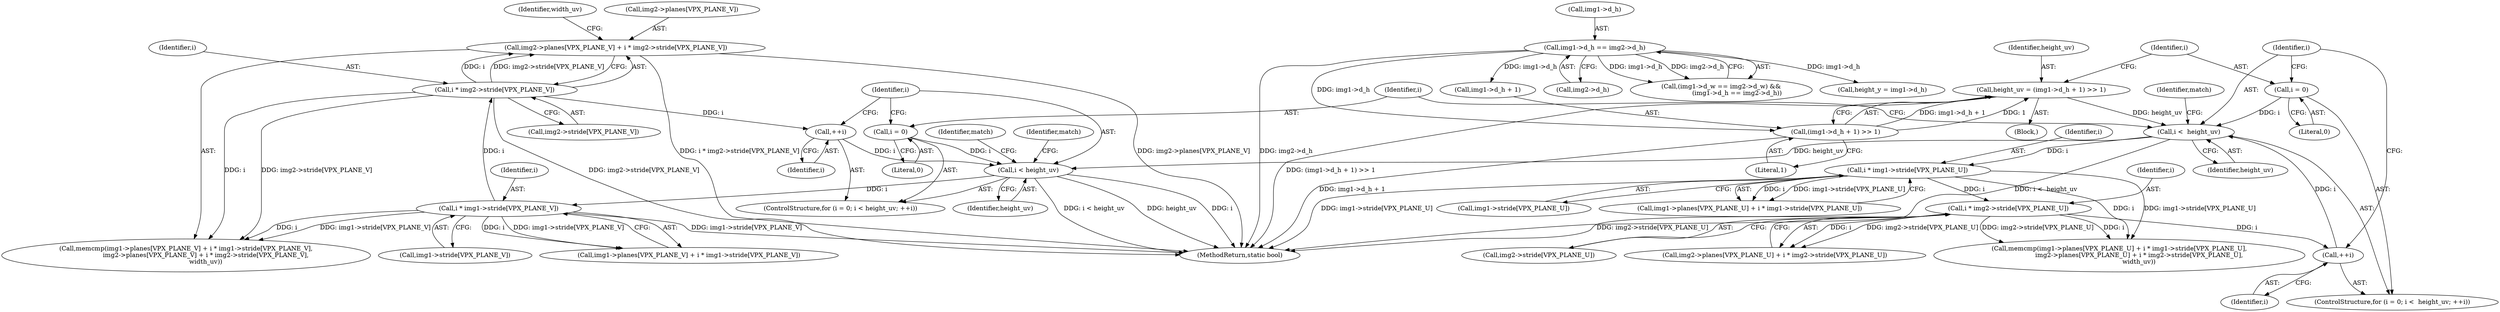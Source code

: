 digraph "0_Android_5a9753fca56f0eeb9f61e342b2fccffc364f9426_66@array" {
"1000284" [label="(Call,img2->planes[VPX_PLANE_V] + i * img2->stride[VPX_PLANE_V])"];
"1000290" [label="(Call,i * img2->stride[VPX_PLANE_V])"];
"1000277" [label="(Call,i * img1->stride[VPX_PLANE_V])"];
"1000261" [label="(Call,i < height_uv)"];
"1000258" [label="(Call,i = 0)"];
"1000264" [label="(Call,++i)"];
"1000218" [label="(Call,i <  height_uv)"];
"1000215" [label="(Call,i = 0)"];
"1000221" [label="(Call,++i)"];
"1000247" [label="(Call,i * img2->stride[VPX_PLANE_U])"];
"1000234" [label="(Call,i * img1->stride[VPX_PLANE_U])"];
"1000205" [label="(Call,height_uv = (img1->d_h + 1) >> 1)"];
"1000207" [label="(Call,(img1->d_h + 1) >> 1)"];
"1000131" [label="(Call,img1->d_h == img2->d_h)"];
"1000301" [label="(Identifier,match)"];
"1000241" [label="(Call,img2->planes[VPX_PLANE_U] + i * img2->stride[VPX_PLANE_U])"];
"1000206" [label="(Identifier,height_uv)"];
"1000208" [label="(Call,img1->d_h + 1)"];
"1000228" [label="(Call,img1->planes[VPX_PLANE_U] + i * img1->stride[VPX_PLANE_U])"];
"1000278" [label="(Identifier,i)"];
"1000236" [label="(Call,img1->stride[VPX_PLANE_U])"];
"1000277" [label="(Call,i * img1->stride[VPX_PLANE_V])"];
"1000247" [label="(Call,i * img2->stride[VPX_PLANE_U])"];
"1000216" [label="(Identifier,i)"];
"1000207" [label="(Call,(img1->d_h + 1) >> 1)"];
"1000290" [label="(Call,i * img2->stride[VPX_PLANE_V])"];
"1000292" [label="(Call,img2->stride[VPX_PLANE_V])"];
"1000145" [label="(Call,height_y = img1->d_h)"];
"1000270" [label="(Call,memcmp(img1->planes[VPX_PLANE_V] + i * img1->stride[VPX_PLANE_V],\n                    img2->planes[VPX_PLANE_V] + i * img2->stride[VPX_PLANE_V],\n                    width_uv))"];
"1000234" [label="(Call,i * img1->stride[VPX_PLANE_U])"];
"1000291" [label="(Identifier,i)"];
"1000218" [label="(Call,i <  height_uv)"];
"1000103" [label="(Block,)"];
"1000221" [label="(Call,++i)"];
"1000132" [label="(Call,img1->d_h)"];
"1000265" [label="(Identifier,i)"];
"1000248" [label="(Identifier,i)"];
"1000235" [label="(Identifier,i)"];
"1000271" [label="(Call,img1->planes[VPX_PLANE_V] + i * img1->stride[VPX_PLANE_V])"];
"1000219" [label="(Identifier,i)"];
"1000220" [label="(Identifier,height_uv)"];
"1000259" [label="(Identifier,i)"];
"1000215" [label="(Call,i = 0)"];
"1000131" [label="(Call,img1->d_h == img2->d_h)"];
"1000263" [label="(Identifier,height_uv)"];
"1000135" [label="(Call,img2->d_h)"];
"1000260" [label="(Literal,0)"];
"1000205" [label="(Call,height_uv = (img1->d_h + 1) >> 1)"];
"1000261" [label="(Call,i < height_uv)"];
"1000284" [label="(Call,img2->planes[VPX_PLANE_V] + i * img2->stride[VPX_PLANE_V])"];
"1000214" [label="(ControlStructure,for (i = 0; i <  height_uv; ++i))"];
"1000227" [label="(Call,memcmp(img1->planes[VPX_PLANE_U] + i * img1->stride[VPX_PLANE_U],\n                    img2->planes[VPX_PLANE_U] + i * img2->stride[VPX_PLANE_U],\n                    width_uv))"];
"1000249" [label="(Call,img2->stride[VPX_PLANE_U])"];
"1000262" [label="(Identifier,i)"];
"1000264" [label="(Call,++i)"];
"1000267" [label="(Identifier,match)"];
"1000285" [label="(Call,img2->planes[VPX_PLANE_V])"];
"1000217" [label="(Literal,0)"];
"1000213" [label="(Literal,1)"];
"1000224" [label="(Identifier,match)"];
"1000123" [label="(Call,(img1->d_w == img2->d_w) &&\n                (img1->d_h == img2->d_h))"];
"1000302" [label="(MethodReturn,static bool)"];
"1000297" [label="(Identifier,width_uv)"];
"1000257" [label="(ControlStructure,for (i = 0; i < height_uv; ++i))"];
"1000222" [label="(Identifier,i)"];
"1000258" [label="(Call,i = 0)"];
"1000279" [label="(Call,img1->stride[VPX_PLANE_V])"];
"1000284" -> "1000270"  [label="AST: "];
"1000284" -> "1000290"  [label="CFG: "];
"1000285" -> "1000284"  [label="AST: "];
"1000290" -> "1000284"  [label="AST: "];
"1000297" -> "1000284"  [label="CFG: "];
"1000284" -> "1000302"  [label="DDG: i * img2->stride[VPX_PLANE_V]"];
"1000284" -> "1000302"  [label="DDG: img2->planes[VPX_PLANE_V]"];
"1000290" -> "1000284"  [label="DDG: i"];
"1000290" -> "1000284"  [label="DDG: img2->stride[VPX_PLANE_V]"];
"1000290" -> "1000292"  [label="CFG: "];
"1000291" -> "1000290"  [label="AST: "];
"1000292" -> "1000290"  [label="AST: "];
"1000290" -> "1000302"  [label="DDG: img2->stride[VPX_PLANE_V]"];
"1000290" -> "1000264"  [label="DDG: i"];
"1000290" -> "1000270"  [label="DDG: i"];
"1000290" -> "1000270"  [label="DDG: img2->stride[VPX_PLANE_V]"];
"1000277" -> "1000290"  [label="DDG: i"];
"1000277" -> "1000271"  [label="AST: "];
"1000277" -> "1000279"  [label="CFG: "];
"1000278" -> "1000277"  [label="AST: "];
"1000279" -> "1000277"  [label="AST: "];
"1000271" -> "1000277"  [label="CFG: "];
"1000277" -> "1000302"  [label="DDG: img1->stride[VPX_PLANE_V]"];
"1000277" -> "1000270"  [label="DDG: i"];
"1000277" -> "1000270"  [label="DDG: img1->stride[VPX_PLANE_V]"];
"1000277" -> "1000271"  [label="DDG: i"];
"1000277" -> "1000271"  [label="DDG: img1->stride[VPX_PLANE_V]"];
"1000261" -> "1000277"  [label="DDG: i"];
"1000261" -> "1000257"  [label="AST: "];
"1000261" -> "1000263"  [label="CFG: "];
"1000262" -> "1000261"  [label="AST: "];
"1000263" -> "1000261"  [label="AST: "];
"1000267" -> "1000261"  [label="CFG: "];
"1000301" -> "1000261"  [label="CFG: "];
"1000261" -> "1000302"  [label="DDG: height_uv"];
"1000261" -> "1000302"  [label="DDG: i"];
"1000261" -> "1000302"  [label="DDG: i < height_uv"];
"1000258" -> "1000261"  [label="DDG: i"];
"1000264" -> "1000261"  [label="DDG: i"];
"1000218" -> "1000261"  [label="DDG: height_uv"];
"1000258" -> "1000257"  [label="AST: "];
"1000258" -> "1000260"  [label="CFG: "];
"1000259" -> "1000258"  [label="AST: "];
"1000260" -> "1000258"  [label="AST: "];
"1000262" -> "1000258"  [label="CFG: "];
"1000264" -> "1000257"  [label="AST: "];
"1000264" -> "1000265"  [label="CFG: "];
"1000265" -> "1000264"  [label="AST: "];
"1000262" -> "1000264"  [label="CFG: "];
"1000218" -> "1000214"  [label="AST: "];
"1000218" -> "1000220"  [label="CFG: "];
"1000219" -> "1000218"  [label="AST: "];
"1000220" -> "1000218"  [label="AST: "];
"1000224" -> "1000218"  [label="CFG: "];
"1000259" -> "1000218"  [label="CFG: "];
"1000218" -> "1000302"  [label="DDG: i <  height_uv"];
"1000215" -> "1000218"  [label="DDG: i"];
"1000221" -> "1000218"  [label="DDG: i"];
"1000205" -> "1000218"  [label="DDG: height_uv"];
"1000218" -> "1000234"  [label="DDG: i"];
"1000215" -> "1000214"  [label="AST: "];
"1000215" -> "1000217"  [label="CFG: "];
"1000216" -> "1000215"  [label="AST: "];
"1000217" -> "1000215"  [label="AST: "];
"1000219" -> "1000215"  [label="CFG: "];
"1000221" -> "1000214"  [label="AST: "];
"1000221" -> "1000222"  [label="CFG: "];
"1000222" -> "1000221"  [label="AST: "];
"1000219" -> "1000221"  [label="CFG: "];
"1000247" -> "1000221"  [label="DDG: i"];
"1000247" -> "1000241"  [label="AST: "];
"1000247" -> "1000249"  [label="CFG: "];
"1000248" -> "1000247"  [label="AST: "];
"1000249" -> "1000247"  [label="AST: "];
"1000241" -> "1000247"  [label="CFG: "];
"1000247" -> "1000302"  [label="DDG: img2->stride[VPX_PLANE_U]"];
"1000247" -> "1000227"  [label="DDG: i"];
"1000247" -> "1000227"  [label="DDG: img2->stride[VPX_PLANE_U]"];
"1000247" -> "1000241"  [label="DDG: i"];
"1000247" -> "1000241"  [label="DDG: img2->stride[VPX_PLANE_U]"];
"1000234" -> "1000247"  [label="DDG: i"];
"1000234" -> "1000228"  [label="AST: "];
"1000234" -> "1000236"  [label="CFG: "];
"1000235" -> "1000234"  [label="AST: "];
"1000236" -> "1000234"  [label="AST: "];
"1000228" -> "1000234"  [label="CFG: "];
"1000234" -> "1000302"  [label="DDG: img1->stride[VPX_PLANE_U]"];
"1000234" -> "1000227"  [label="DDG: i"];
"1000234" -> "1000227"  [label="DDG: img1->stride[VPX_PLANE_U]"];
"1000234" -> "1000228"  [label="DDG: i"];
"1000234" -> "1000228"  [label="DDG: img1->stride[VPX_PLANE_U]"];
"1000205" -> "1000103"  [label="AST: "];
"1000205" -> "1000207"  [label="CFG: "];
"1000206" -> "1000205"  [label="AST: "];
"1000207" -> "1000205"  [label="AST: "];
"1000216" -> "1000205"  [label="CFG: "];
"1000205" -> "1000302"  [label="DDG: (img1->d_h + 1) >> 1"];
"1000207" -> "1000205"  [label="DDG: img1->d_h + 1"];
"1000207" -> "1000205"  [label="DDG: 1"];
"1000207" -> "1000213"  [label="CFG: "];
"1000208" -> "1000207"  [label="AST: "];
"1000213" -> "1000207"  [label="AST: "];
"1000207" -> "1000302"  [label="DDG: img1->d_h + 1"];
"1000131" -> "1000207"  [label="DDG: img1->d_h"];
"1000131" -> "1000123"  [label="AST: "];
"1000131" -> "1000135"  [label="CFG: "];
"1000132" -> "1000131"  [label="AST: "];
"1000135" -> "1000131"  [label="AST: "];
"1000123" -> "1000131"  [label="CFG: "];
"1000131" -> "1000302"  [label="DDG: img2->d_h"];
"1000131" -> "1000123"  [label="DDG: img1->d_h"];
"1000131" -> "1000123"  [label="DDG: img2->d_h"];
"1000131" -> "1000145"  [label="DDG: img1->d_h"];
"1000131" -> "1000208"  [label="DDG: img1->d_h"];
}
